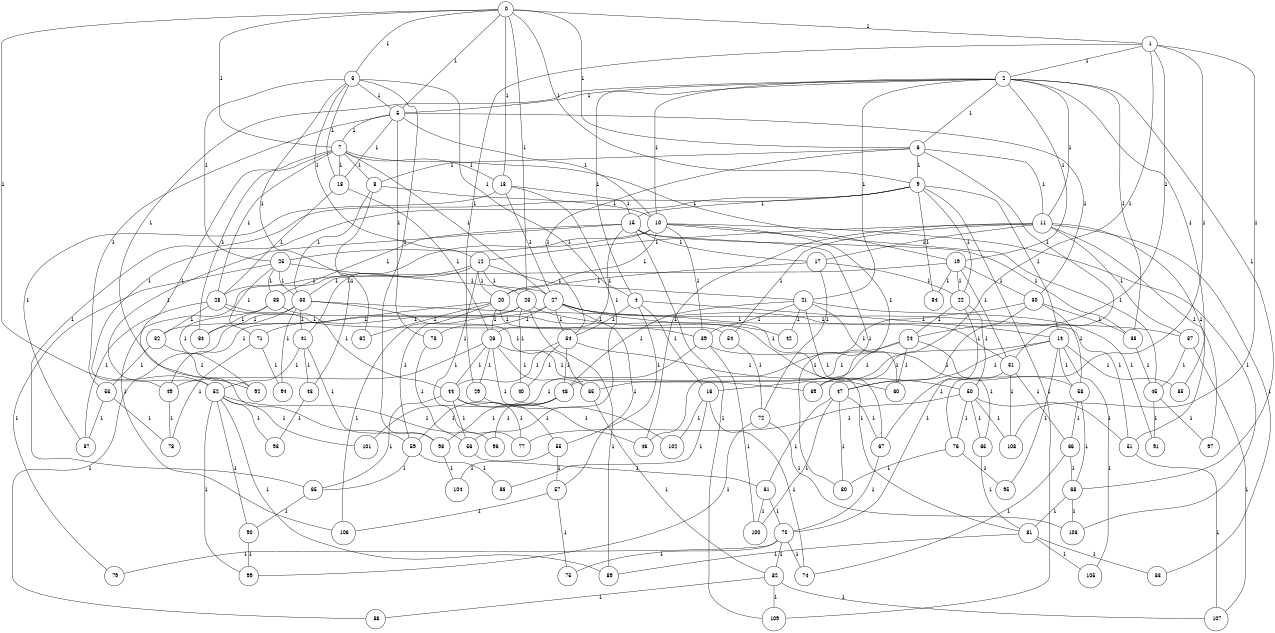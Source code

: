 graph G {
size="8.5,11;"
ratio = "expand;"
fixedsize="true;"
overlap="scale;"
node[shape=circle,width=.12,hight=.12,fontsize=12]
edge[fontsize=12]

0[label=" 0" color=black, pos="2.0440927,0.77207376!"];
1[label=" 1" color=black, pos="0.99289784,2.7626649!"];
2[label=" 2" color=black, pos="2.6217905,0.67505596!"];
3[label=" 3" color=black, pos="2.1412356,2.3666402!"];
4[label=" 4" color=black, pos="1.1720118,0.52075091!"];
5[label=" 5" color=black, pos="0.50457524,1.5452611!"];
6[label=" 6" color=black, pos="0.61286715,2.5176731!"];
7[label=" 7" color=black, pos="0.81816833,2.161842!"];
8[label=" 8" color=black, pos="2.7524371,0.27065608!"];
9[label=" 9" color=black, pos="0.050319581,2.6817896!"];
10[label=" 10" color=black, pos="0.31938155,0.42665605!"];
11[label=" 11" color=black, pos="0.42781375,1.1800061!"];
12[label=" 12" color=black, pos="2.1792416,2.2443173!"];
13[label=" 13" color=black, pos="2.7403091,2.2440613!"];
14[label=" 14" color=black, pos="0.5279748,2.0429353!"];
15[label=" 15" color=black, pos="0.27143252,1.2084042!"];
16[label=" 16" color=black, pos="0.13869308,1.7692045!"];
17[label=" 17" color=black, pos="0.51238126,0.8611227!"];
18[label=" 18" color=black, pos="2.8078397,1.2923799!"];
19[label=" 19" color=black, pos="1.081075,0.835479!"];
20[label=" 20" color=black, pos="0.17314303,1.9441334!"];
21[label=" 21" color=black, pos="2.8693747,0.26662838!"];
22[label=" 22" color=black, pos="0.94992917,2.7434926!"];
23[label=" 23" color=black, pos="2.514341,1.2452313!"];
24[label=" 24" color=black, pos="0.4309571,1.8420468!"];
25[label=" 25" color=black, pos="1.4654298,1.7751012!"];
26[label=" 26" color=black, pos="1.9909482,1.508923!"];
27[label=" 27" color=black, pos="0.53986712,0.33233974!"];
28[label=" 28" color=black, pos="2.4241983,0.62646229!"];
29[label=" 29" color=black, pos="0.4646679,1.6909224!"];
30[label=" 30" color=black, pos="2.2026544,2.6359588!"];
31[label=" 31" color=black, pos="1.3863119,0.37002946!"];
32[label=" 32" color=black, pos="2.8956258,2.7606073!"];
33[label=" 33" color=black, pos="2.9152457,1.6343252!"];
34[label=" 34" color=black, pos="1.6031896,0.97821706!"];
35[label=" 35" color=black, pos="2.4876502,2.8560669!"];
36[label=" 36" color=black, pos="1.58703,0.20542144!"];
37[label=" 37" color=black, pos="2.3756198,1.466295!"];
38[label=" 38" color=black, pos="0.33075893,1.2952696!"];
39[label=" 39" color=black, pos="0.98344376,0.53433977!"];
40[label=" 40" color=black, pos="2.8773753,0.24012514!"];
41[label=" 41" color=black, pos="0.8306556,2.6988148!"];
42[label=" 42" color=black, pos="0.017698457,2.5769019!"];
43[label=" 43" color=black, pos="1.9875887,1.4171971!"];
44[label=" 44" color=black, pos="0.91549798,2.6263166!"];
45[label=" 45" color=black, pos="0.51896241,2.869392!"];
46[label=" 46" color=black, pos="1.1948652,2.5667921!"];
47[label=" 47" color=black, pos="2.8299606,2.0573785!"];
48[label=" 48" color=black, pos="0.39607901,1.4999568!"];
49[label=" 49" color=black, pos="1.1719539,2.6605798!"];
50[label=" 50" color=black, pos="1.8758036,1.695001!"];
51[label=" 51" color=black, pos="1.6704505,2.4380109!"];
52[label=" 52" color=black, pos="2.7348166,0.87706635!"];
53[label=" 53" color=black, pos="1.156939,0.1035004!"];
54[label=" 54" color=black, pos="0.91111999,1.5301132!"];
55[label=" 55" color=black, pos="0.77142446,2.4484165!"];
56[label=" 56" color=black, pos="2.8849954,0.39423808!"];
57[label=" 57" color=black, pos="0.14714506,0.24660173!"];
58[label=" 58" color=black, pos="0.29229963,1.8863409!"];
59[label=" 59" color=black, pos="2.0538009,2.5486987!"];
60[label=" 60" color=black, pos="1.3886793,0.042396573!"];
61[label=" 61" color=black, pos="1.1722234,0.89742253!"];
62[label=" 62" color=black, pos="1.8161895,2.8244241!"];
63[label=" 63" color=black, pos="1.0150275,2.7551175!"];
64[label=" 64" color=black, pos="0.22121399,2.9569722!"];
65[label=" 65" color=black, pos="0.20417342,2.3913077!"];
66[label=" 66" color=black, pos="1.1451767,2.4592232!"];
67[label=" 67" color=black, pos="0.60200035,1.9875951!"];
68[label=" 68" color=black, pos="2.433687,2.5362979!"];
69[label=" 69" color=black, pos="1.1758886,2.6892538!"];
70[label=" 70" color=black, pos="0.86125622,1.5796921!"];
71[label=" 71" color=black, pos="2.7865185,1.7763066!"];
72[label=" 72" color=black, pos="0.4841651,0.37609155!"];
73[label=" 73" color=black, pos="0.9368527,0.18481156!"];
74[label=" 74" color=black, pos="1.0450478,0.28100694!"];
75[label=" 75" color=black, pos="1.6519567,1.6377277!"];
76[label=" 76" color=black, pos="0.29859364,2.6915541!"];
77[label=" 77" color=black, pos="2.6077462,2.4665604!"];
78[label=" 78" color=black, pos="0.89448584,1.3452861!"];
79[label=" 79" color=black, pos="2.3810621,1.6887369!"];
80[label=" 80" color=black, pos="1.8548714,0.55356572!"];
81[label=" 81" color=black, pos="2.8322276,0.8737535!"];
82[label=" 82" color=black, pos="1.382412,1.5243235!"];
83[label=" 83" color=black, pos="2.4233624,1.1200124!"];
84[label=" 84" color=black, pos="0.33607691,1.1964383!"];
85[label=" 85" color=black, pos="0.19237442,0.41282543!"];
86[label=" 86" color=black, pos="1.7092513,0.76786461!"];
87[label=" 87" color=black, pos="2.8797041,0.95554057!"];
88[label=" 88" color=black, pos="2.5214299,2.5262997!"];
89[label=" 89" color=black, pos="0.24748356,1.2309329!"];
90[label=" 90" color=black, pos="2.5548136,2.6642644!"];
91[label=" 91" color=black, pos="2.9173076,2.7001321!"];
92[label=" 92" color=black, pos="2.5958433,1.1972076!"];
93[label=" 93" color=black, pos="0.55956922,2.8750779!"];
94[label=" 94" color=black, pos="1.3681445,0.35913387!"];
95[label=" 95" color=black, pos="2.099544,2.9824242!"];
96[label=" 96" color=black, pos="0.82378072,0.97463139!"];
97[label=" 97" color=black, pos="1.908777,0.70115989!"];
98[label=" 98" color=black, pos="2.9608206,0.44176666!"];
99[label=" 99" color=black, pos="2.149701,2.1315127!"];
100[label=" 100" color=black, pos="1.0384693,0.53376193!"];
101[label=" 101" color=black, pos="1.9387532,2.866859!"];
102[label=" 102" color=black, pos="2.0517824,2.5547463!"];
103[label=" 103" color=black, pos="1.5406673,2.7723003!"];
104[label=" 104" color=black, pos="2.0458944,0.4357123!"];
105[label=" 105" color=black, pos="1.952496,1.418262!"];
106[label=" 106" color=black, pos="2.5022964,2.7914448!"];
107[label=" 107" color=black, pos="2.0019274,2.3975417!"];
108[label=" 108" color=black, pos="1.2516777,2.6384352!"];
109[label=" 109" color=black, pos="2.3401435,1.4973287!"];
0--1[label="1"]
0--3[label="1"]
0--5[label="1"]
0--6[label="1"]
0--7[label="1"]
0--9[label="1"]
0--13[label="1"]
0--23[label="1"]
0--52[label="1"]
1--2[label="1"]
1--24[label="1"]
1--29[label="1"]
1--69[label="1"]
1--76[label="1"]
1--108[label="1"]
2--4[label="1"]
2--5[label="1"]
2--6[label="1"]
2--10[label="1"]
2--11[label="1"]
2--19[label="1"]
2--21[label="1"]
2--36[label="1"]
2--68[label="1"]
2--85[label="1"]
2--92[label="1"]
3--4[label="1"]
3--5[label="1"]
3--12[label="1"]
3--18[label="1"]
3--25[label="1"]
3--62[label="1"]
3--98[label="1"]
4--14[label="1"]
4--16[label="1"]
4--34[label="1"]
4--55[label="1"]
5--7[label="1"]
5--10[label="1"]
5--18[label="1"]
5--30[label="1"]
5--53[label="1"]
5--73[label="1"]
6--8[label="1"]
6--9[label="1"]
6--11[label="1"]
6--31[label="1"]
6--34[label="1"]
7--8[label="1"]
7--13[label="1"]
7--18[label="1"]
7--19[label="1"]
7--27[label="1"]
7--28[label="1"]
7--59[label="1"]
7--64[label="1"]
8--10[label="1"]
8--33[label="1"]
8--43[label="1"]
9--14[label="1"]
9--15[label="1"]
9--22[label="1"]
9--49[label="1"]
9--65[label="1"]
9--84[label="1"]
9--109[label="1"]
10--20[label="1"]
10--25[label="1"]
10--39[label="1"]
10--41[label="1"]
10--45[label="1"]
10--69[label="1"]
10--103[label="1"]
11--12[label="1"]
11--17[label="1"]
11--37[label="1"]
11--46[label="1"]
11--51[label="1"]
11--54[label="1"]
11--83[label="1"]
11--97[label="1"]
12--20[label="1"]
12--21[label="1"]
12--23[label="1"]
12--28[label="1"]
12--77[label="1"]
12--106[label="1"]
13--15[label="1"]
13--27[label="1"]
13--56[label="1"]
13--87[label="1"]
14--16[label="1"]
14--47[label="1"]
14--58[label="1"]
14--85[label="1"]
14--95[label="1"]
14--105[label="1"]
15--17[label="1"]
15--26[label="1"]
15--36[label="1"]
15--38[label="1"]
15--52[label="1"]
15--80[label="1"]
15--109[label="1"]
16--74[label="1"]
16--86[label="1"]
16--102[label="1"]
17--20[label="1"]
17--22[label="1"]
17--72[label="1"]
18--26[label="1"]
18--28[label="1"]
19--22[label="1"]
19--30[label="1"]
19--31[label="1"]
19--33[label="1"]
19--84[label="1"]
20--26[label="1"]
20--49[label="1"]
20--54[label="1"]
20--62[label="1"]
20--106[label="1"]
21--39[label="1"]
21--42[label="1"]
21--48[label="1"]
21--60[label="1"]
21--67[label="1"]
21--91[label="1"]
22--24[label="1"]
22--50[label="1"]
22--70[label="1"]
23--40[label="1"]
23--42[label="1"]
23--59[label="1"]
23--71[label="1"]
23--89[label="1"]
24--35[label="1"]
24--48[label="1"]
24--60[label="1"]
24--63[label="1"]
25--27[label="1"]
25--33[label="1"]
25--38[label="1"]
25--71[label="1"]
25--79[label="1"]
26--29[label="1"]
26--35[label="1"]
26--44[label="1"]
26--49[label="1"]
26--69[label="1"]
26--102[label="1"]
27--31[label="1"]
27--32[label="1"]
27--34[label="1"]
27--51[label="1"]
27--57[label="1"]
27--73[label="1"]
27--81[label="1"]
28--32[label="1"]
28--39[label="1"]
28--60[label="1"]
28--87[label="1"]
29--55[label="1"]
30--36[label="1"]
30--46[label="1"]
30--47[label="1"]
30--58[label="1"]
31--66[label="1"]
31--67[label="1"]
31--108[label="1"]
32--53[label="1"]
32--92[label="1"]
33--35[label="1"]
33--37[label="1"]
33--41[label="1"]
33--64[label="1"]
33--88[label="1"]
33--94[label="1"]
34--40[label="1"]
34--44[label="1"]
34--48[label="1"]
34--50[label="1"]
35--82[label="1"]
36--45[label="1"]
37--45[label="1"]
37--107[label="1"]
38--44[label="1"]
38--64[label="1"]
38--92[label="1"]
39--58[label="1"]
39--100[label="1"]
39--101[label="1"]
41--43[label="1"]
41--52[label="1"]
41--98[label="1"]
43--93[label="1"]
44--46[label="1"]
44--56[label="1"]
44--65[label="1"]
44--77[label="1"]
45--91[label="1"]
45--97[label="1"]
47--61[label="1"]
47--67[label="1"]
47--80[label="1"]
47--100[label="1"]
48--59[label="1"]
48--96[label="1"]
48--98[label="1"]
49--78[label="1"]
50--51[label="1"]
50--63[label="1"]
50--76[label="1"]
50--77[label="1"]
50--108[label="1"]
51--107[label="1"]
52--56[label="1"]
52--89[label="1"]
52--90[label="1"]
52--93[label="1"]
52--99[label="1"]
52--101[label="1"]
53--78[label="1"]
53--87[label="1"]
54--72[label="1"]
55--57[label="1"]
55--104[label="1"]
56--61[label="1"]
57--75[label="1"]
57--106[label="1"]
58--66[label="1"]
58--68[label="1"]
59--65[label="1"]
59--86[label="1"]
61--70[label="1"]
61--100[label="1"]
63--81[label="1"]
65--90[label="1"]
66--68[label="1"]
66--74[label="1"]
67--70[label="1"]
68--81[label="1"]
68--103[label="1"]
70--74[label="1"]
70--75[label="1"]
70--79[label="1"]
70--82[label="1"]
71--78[label="1"]
71--94[label="1"]
72--99[label="1"]
72--103[label="1"]
73--96[label="1"]
76--80[label="1"]
76--95[label="1"]
81--83[label="1"]
81--89[label="1"]
81--105[label="1"]
82--88[label="1"]
82--107[label="1"]
82--109[label="1"]
90--99[label="1"]
98--104[label="1"]

}
